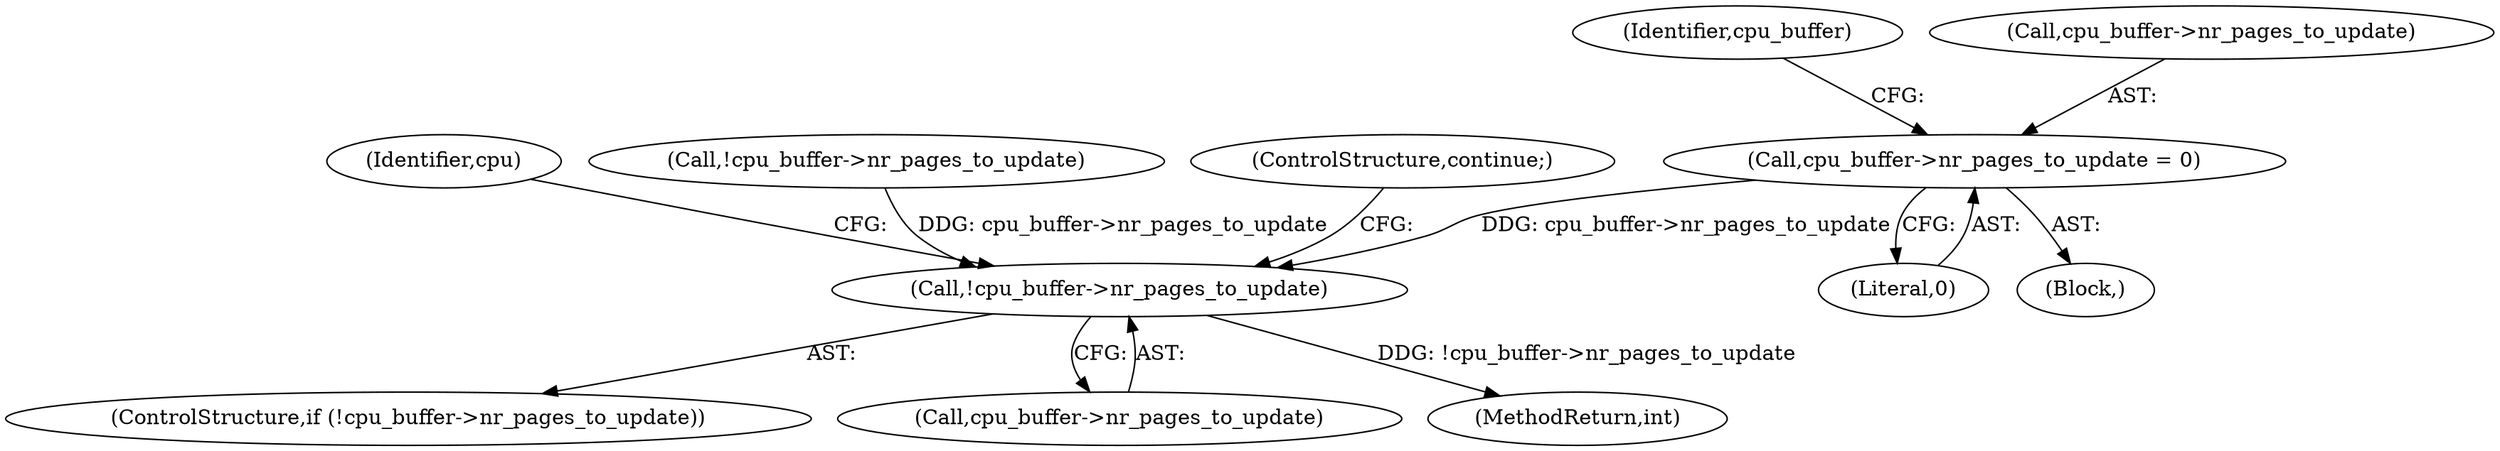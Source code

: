 digraph "0_linux_59643d1535eb220668692a5359de22545af579f6@API" {
"1000249" [label="(Call,cpu_buffer->nr_pages_to_update = 0)"];
"1000271" [label="(Call,!cpu_buffer->nr_pages_to_update)"];
"1000278" [label="(Identifier,cpu)"];
"1000270" [label="(ControlStructure,if (!cpu_buffer->nr_pages_to_update))"];
"1000253" [label="(Literal,0)"];
"1000249" [label="(Call,cpu_buffer->nr_pages_to_update = 0)"];
"1000237" [label="(Call,!cpu_buffer->nr_pages_to_update)"];
"1000246" [label="(Block,)"];
"1000264" [label="(Identifier,cpu_buffer)"];
"1000272" [label="(Call,cpu_buffer->nr_pages_to_update)"];
"1000271" [label="(Call,!cpu_buffer->nr_pages_to_update)"];
"1000250" [label="(Call,cpu_buffer->nr_pages_to_update)"];
"1000275" [label="(ControlStructure,continue;)"];
"1000450" [label="(MethodReturn,int)"];
"1000249" -> "1000246"  [label="AST: "];
"1000249" -> "1000253"  [label="CFG: "];
"1000250" -> "1000249"  [label="AST: "];
"1000253" -> "1000249"  [label="AST: "];
"1000264" -> "1000249"  [label="CFG: "];
"1000249" -> "1000271"  [label="DDG: cpu_buffer->nr_pages_to_update"];
"1000271" -> "1000270"  [label="AST: "];
"1000271" -> "1000272"  [label="CFG: "];
"1000272" -> "1000271"  [label="AST: "];
"1000275" -> "1000271"  [label="CFG: "];
"1000278" -> "1000271"  [label="CFG: "];
"1000271" -> "1000450"  [label="DDG: !cpu_buffer->nr_pages_to_update"];
"1000237" -> "1000271"  [label="DDG: cpu_buffer->nr_pages_to_update"];
}
